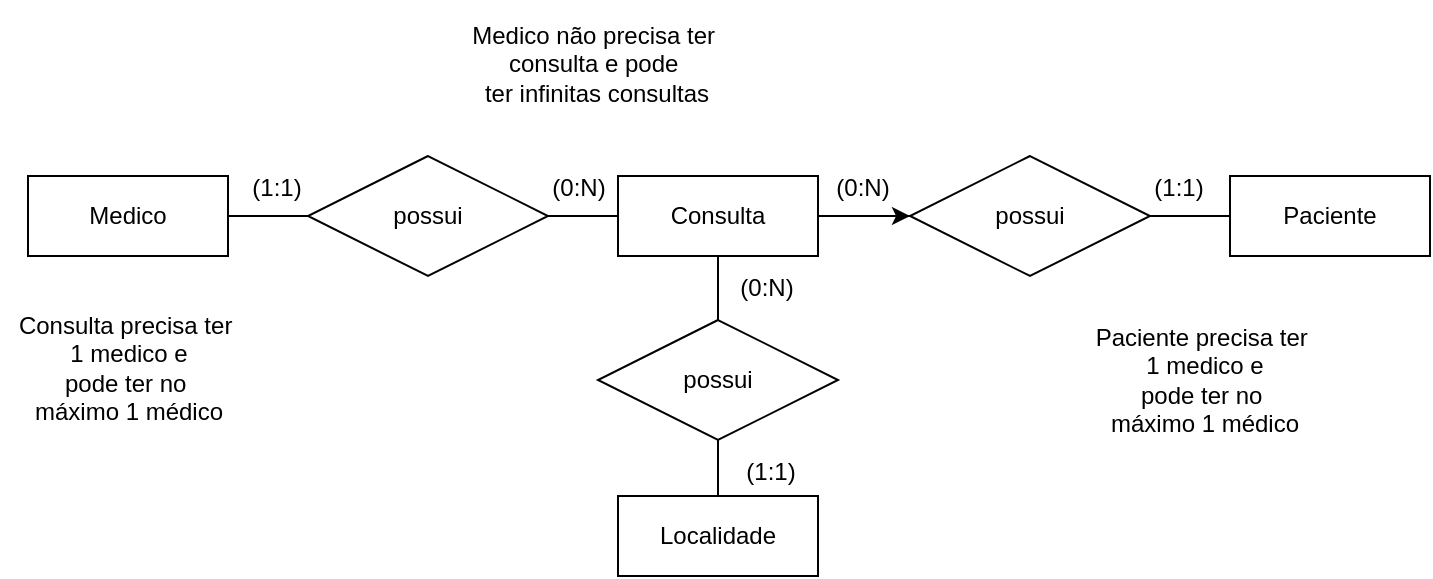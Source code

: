 <mxfile version="26.2.4" pages="3">
  <diagram name="Modelo Conceitual" id="dno8IKw_7OWP5Aaa4nih">
    <mxGraphModel dx="1044" dy="562" grid="1" gridSize="8" guides="1" tooltips="1" connect="1" arrows="1" fold="1" page="1" pageScale="1" pageWidth="827" pageHeight="1169" background="none" math="0" shadow="0">
      <root>
        <mxCell id="0" />
        <mxCell id="1" parent="0" />
        <mxCell id="rZbsSwuXMM9Pe_eUIxAz-1" value="Medico" style="whiteSpace=wrap;html=1;align=center;flipV=0;flipH=1;" parent="1" vertex="1">
          <mxGeometry x="36" y="96" width="100" height="40" as="geometry" />
        </mxCell>
        <mxCell id="rZbsSwuXMM9Pe_eUIxAz-2" value="Paciente" style="whiteSpace=wrap;html=1;align=center;flipV=0;flipH=1;" parent="1" vertex="1">
          <mxGeometry x="637" y="96" width="100" height="40" as="geometry" />
        </mxCell>
        <mxCell id="rZbsSwuXMM9Pe_eUIxAz-19" value="" style="edgeStyle=orthogonalEdgeStyle;rounded=0;orthogonalLoop=1;jettySize=auto;html=1;endArrow=none;startFill=0;" parent="1" source="rZbsSwuXMM9Pe_eUIxAz-3" target="rZbsSwuXMM9Pe_eUIxAz-17" edge="1">
          <mxGeometry relative="1" as="geometry" />
        </mxCell>
        <mxCell id="rZbsSwuXMM9Pe_eUIxAz-3" value="Localidade" style="whiteSpace=wrap;html=1;align=center;" parent="1" vertex="1">
          <mxGeometry x="331" y="256" width="100" height="40" as="geometry" />
        </mxCell>
        <mxCell id="rZbsSwuXMM9Pe_eUIxAz-8" style="edgeStyle=orthogonalEdgeStyle;rounded=0;orthogonalLoop=1;jettySize=auto;html=1;exitX=0;exitY=0.5;exitDx=0;exitDy=0;entryX=1;entryY=0.5;entryDx=0;entryDy=0;endArrow=none;startFill=0;" parent="1" source="rZbsSwuXMM9Pe_eUIxAz-4" target="rZbsSwuXMM9Pe_eUIxAz-6" edge="1">
          <mxGeometry relative="1" as="geometry" />
        </mxCell>
        <mxCell id="rZbsSwuXMM9Pe_eUIxAz-11" value="" style="edgeStyle=orthogonalEdgeStyle;rounded=0;orthogonalLoop=1;jettySize=auto;html=1;" parent="1" source="rZbsSwuXMM9Pe_eUIxAz-4" target="rZbsSwuXMM9Pe_eUIxAz-7" edge="1">
          <mxGeometry relative="1" as="geometry" />
        </mxCell>
        <mxCell id="rZbsSwuXMM9Pe_eUIxAz-4" value="Consulta" style="whiteSpace=wrap;html=1;align=center;flipV=0;flipH=1;" parent="1" vertex="1">
          <mxGeometry x="331" y="96" width="100" height="40" as="geometry" />
        </mxCell>
        <mxCell id="rZbsSwuXMM9Pe_eUIxAz-9" style="edgeStyle=orthogonalEdgeStyle;rounded=0;orthogonalLoop=1;jettySize=auto;html=1;exitX=0;exitY=0.5;exitDx=0;exitDy=0;entryX=1;entryY=0.5;entryDx=0;entryDy=0;endArrow=none;startFill=0;" parent="1" source="rZbsSwuXMM9Pe_eUIxAz-6" target="rZbsSwuXMM9Pe_eUIxAz-1" edge="1">
          <mxGeometry relative="1" as="geometry" />
        </mxCell>
        <mxCell id="rZbsSwuXMM9Pe_eUIxAz-6" value="possui" style="shape=rhombus;perimeter=rhombusPerimeter;whiteSpace=wrap;html=1;align=center;flipV=0;flipH=1;" parent="1" vertex="1">
          <mxGeometry x="176" y="86" width="120" height="60" as="geometry" />
        </mxCell>
        <mxCell id="rZbsSwuXMM9Pe_eUIxAz-12" value="" style="edgeStyle=orthogonalEdgeStyle;rounded=0;orthogonalLoop=1;jettySize=auto;html=1;endArrow=none;startFill=0;" parent="1" source="rZbsSwuXMM9Pe_eUIxAz-7" target="rZbsSwuXMM9Pe_eUIxAz-2" edge="1">
          <mxGeometry relative="1" as="geometry" />
        </mxCell>
        <mxCell id="rZbsSwuXMM9Pe_eUIxAz-16" value="" style="edgeStyle=orthogonalEdgeStyle;rounded=0;orthogonalLoop=1;jettySize=auto;html=1;endArrow=none;startFill=0;" parent="1" source="rZbsSwuXMM9Pe_eUIxAz-7" target="rZbsSwuXMM9Pe_eUIxAz-4" edge="1">
          <mxGeometry relative="1" as="geometry" />
        </mxCell>
        <mxCell id="rZbsSwuXMM9Pe_eUIxAz-7" value="possui" style="shape=rhombus;perimeter=rhombusPerimeter;whiteSpace=wrap;html=1;align=center;flipV=0;flipH=1;" parent="1" vertex="1">
          <mxGeometry x="477" y="86" width="120" height="60" as="geometry" />
        </mxCell>
        <mxCell id="rZbsSwuXMM9Pe_eUIxAz-18" value="" style="edgeStyle=orthogonalEdgeStyle;rounded=0;orthogonalLoop=1;jettySize=auto;html=1;endArrow=none;startFill=0;" parent="1" source="rZbsSwuXMM9Pe_eUIxAz-17" target="rZbsSwuXMM9Pe_eUIxAz-4" edge="1">
          <mxGeometry relative="1" as="geometry" />
        </mxCell>
        <mxCell id="rZbsSwuXMM9Pe_eUIxAz-17" value="possui" style="shape=rhombus;perimeter=rhombusPerimeter;whiteSpace=wrap;html=1;align=center;flipV=0;flipH=1;" parent="1" vertex="1">
          <mxGeometry x="321" y="168" width="120" height="60" as="geometry" />
        </mxCell>
        <mxCell id="rZbsSwuXMM9Pe_eUIxAz-20" value="(1:1)" style="text;html=1;align=center;verticalAlign=middle;resizable=0;points=[];autosize=1;strokeColor=none;fillColor=none;" parent="1" vertex="1">
          <mxGeometry x="136" y="86" width="48" height="32" as="geometry" />
        </mxCell>
        <mxCell id="rZbsSwuXMM9Pe_eUIxAz-21" value="(0:N)" style="text;html=1;align=center;verticalAlign=middle;resizable=0;points=[];autosize=1;strokeColor=none;fillColor=none;" parent="1" vertex="1">
          <mxGeometry x="287" y="86" width="48" height="32" as="geometry" />
        </mxCell>
        <mxCell id="rZbsSwuXMM9Pe_eUIxAz-22" value="(1:1)" style="text;html=1;align=center;verticalAlign=middle;resizable=0;points=[];autosize=1;strokeColor=none;fillColor=none;" parent="1" vertex="1">
          <mxGeometry x="587" y="86" width="48" height="32" as="geometry" />
        </mxCell>
        <mxCell id="rZbsSwuXMM9Pe_eUIxAz-23" value="(0:N)" style="text;html=1;align=center;verticalAlign=middle;resizable=0;points=[];autosize=1;strokeColor=none;fillColor=none;" parent="1" vertex="1">
          <mxGeometry x="429" y="86" width="48" height="32" as="geometry" />
        </mxCell>
        <mxCell id="rZbsSwuXMM9Pe_eUIxAz-24" value="Consulta precisa ter&amp;nbsp;&lt;div&gt;1 medico e&lt;div&gt;pode ter no&amp;nbsp;&lt;/div&gt;&lt;div&gt;máximo 1 médico&lt;/div&gt;&lt;/div&gt;" style="text;html=1;align=center;verticalAlign=middle;resizable=0;points=[];autosize=1;strokeColor=none;fillColor=none;" parent="1" vertex="1">
          <mxGeometry x="22" y="152" width="128" height="80" as="geometry" />
        </mxCell>
        <mxCell id="rZbsSwuXMM9Pe_eUIxAz-26" value="Medico não precisa ter&amp;nbsp;&lt;div&gt;consulta e pode&amp;nbsp;&lt;/div&gt;&lt;div&gt;ter infinitas consultas&lt;/div&gt;" style="text;html=1;align=center;verticalAlign=middle;resizable=0;points=[];autosize=1;strokeColor=none;fillColor=none;" parent="1" vertex="1">
          <mxGeometry x="248" y="8" width="144" height="64" as="geometry" />
        </mxCell>
        <mxCell id="rZbsSwuXMM9Pe_eUIxAz-27" value="Paciente precisa ter&amp;nbsp;&lt;div&gt;1 medico e&lt;div&gt;pode ter no&amp;nbsp;&lt;/div&gt;&lt;div&gt;máximo 1 médico&lt;/div&gt;&lt;/div&gt;" style="text;html=1;align=center;verticalAlign=middle;resizable=0;points=[];autosize=1;strokeColor=none;fillColor=none;" parent="1" vertex="1">
          <mxGeometry x="560" y="158" width="128" height="80" as="geometry" />
        </mxCell>
        <mxCell id="rZbsSwuXMM9Pe_eUIxAz-28" value="(0:N)" style="text;html=1;align=center;verticalAlign=middle;resizable=0;points=[];autosize=1;strokeColor=none;fillColor=none;" parent="1" vertex="1">
          <mxGeometry x="381" y="136" width="48" height="32" as="geometry" />
        </mxCell>
        <mxCell id="rZbsSwuXMM9Pe_eUIxAz-29" value="(1:1)" style="text;html=1;align=center;verticalAlign=middle;resizable=0;points=[];autosize=1;strokeColor=none;fillColor=none;" parent="1" vertex="1">
          <mxGeometry x="383" y="228" width="48" height="32" as="geometry" />
        </mxCell>
      </root>
    </mxGraphModel>
  </diagram>
  <diagram id="_huZORcpDx7SbmaHB3m-" name="Modelo Logico">
    <mxGraphModel dx="870" dy="468" grid="1" gridSize="10" guides="1" tooltips="1" connect="1" arrows="1" fold="1" page="1" pageScale="1" pageWidth="827" pageHeight="1169" math="0" shadow="0">
      <root>
        <mxCell id="0" />
        <mxCell id="1" parent="0" />
        <mxCell id="T2keO4_A411UzJLeQ9r4-1" value="Medico" style="shape=table;startSize=30;container=1;collapsible=1;childLayout=tableLayout;fixedRows=1;rowLines=0;fontStyle=1;align=center;resizeLast=1;html=1;" vertex="1" parent="1">
          <mxGeometry x="22" y="119" width="180" height="180" as="geometry" />
        </mxCell>
        <mxCell id="T2keO4_A411UzJLeQ9r4-2" value="" style="shape=tableRow;horizontal=0;startSize=0;swimlaneHead=0;swimlaneBody=0;fillColor=none;collapsible=0;dropTarget=0;points=[[0,0.5],[1,0.5]];portConstraint=eastwest;top=0;left=0;right=0;bottom=1;" vertex="1" parent="T2keO4_A411UzJLeQ9r4-1">
          <mxGeometry y="30" width="180" height="30" as="geometry" />
        </mxCell>
        <mxCell id="T2keO4_A411UzJLeQ9r4-3" value="PK" style="shape=partialRectangle;connectable=0;fillColor=none;top=0;left=0;bottom=0;right=0;fontStyle=1;overflow=hidden;whiteSpace=wrap;html=1;" vertex="1" parent="T2keO4_A411UzJLeQ9r4-2">
          <mxGeometry width="30" height="30" as="geometry">
            <mxRectangle width="30" height="30" as="alternateBounds" />
          </mxGeometry>
        </mxCell>
        <mxCell id="T2keO4_A411UzJLeQ9r4-4" value="IdMedico" style="shape=partialRectangle;connectable=0;fillColor=none;top=0;left=0;bottom=0;right=0;align=left;spacingLeft=6;fontStyle=5;overflow=hidden;whiteSpace=wrap;html=1;" vertex="1" parent="T2keO4_A411UzJLeQ9r4-2">
          <mxGeometry x="30" width="150" height="30" as="geometry">
            <mxRectangle width="150" height="30" as="alternateBounds" />
          </mxGeometry>
        </mxCell>
        <mxCell id="T2keO4_A411UzJLeQ9r4-5" value="" style="shape=tableRow;horizontal=0;startSize=0;swimlaneHead=0;swimlaneBody=0;fillColor=none;collapsible=0;dropTarget=0;points=[[0,0.5],[1,0.5]];portConstraint=eastwest;top=0;left=0;right=0;bottom=0;" vertex="1" parent="T2keO4_A411UzJLeQ9r4-1">
          <mxGeometry y="60" width="180" height="30" as="geometry" />
        </mxCell>
        <mxCell id="T2keO4_A411UzJLeQ9r4-6" value="" style="shape=partialRectangle;connectable=0;fillColor=none;top=0;left=0;bottom=0;right=0;editable=1;overflow=hidden;whiteSpace=wrap;html=1;" vertex="1" parent="T2keO4_A411UzJLeQ9r4-5">
          <mxGeometry width="30" height="30" as="geometry">
            <mxRectangle width="30" height="30" as="alternateBounds" />
          </mxGeometry>
        </mxCell>
        <mxCell id="T2keO4_A411UzJLeQ9r4-7" value="Nome" style="shape=partialRectangle;connectable=0;fillColor=none;top=0;left=0;bottom=0;right=0;align=left;spacingLeft=6;overflow=hidden;whiteSpace=wrap;html=1;" vertex="1" parent="T2keO4_A411UzJLeQ9r4-5">
          <mxGeometry x="30" width="150" height="30" as="geometry">
            <mxRectangle width="150" height="30" as="alternateBounds" />
          </mxGeometry>
        </mxCell>
        <mxCell id="T2keO4_A411UzJLeQ9r4-8" value="" style="shape=tableRow;horizontal=0;startSize=0;swimlaneHead=0;swimlaneBody=0;fillColor=none;collapsible=0;dropTarget=0;points=[[0,0.5],[1,0.5]];portConstraint=eastwest;top=0;left=0;right=0;bottom=0;" vertex="1" parent="T2keO4_A411UzJLeQ9r4-1">
          <mxGeometry y="90" width="180" height="30" as="geometry" />
        </mxCell>
        <mxCell id="T2keO4_A411UzJLeQ9r4-9" value="" style="shape=partialRectangle;connectable=0;fillColor=none;top=0;left=0;bottom=0;right=0;editable=1;overflow=hidden;whiteSpace=wrap;html=1;" vertex="1" parent="T2keO4_A411UzJLeQ9r4-8">
          <mxGeometry width="30" height="30" as="geometry">
            <mxRectangle width="30" height="30" as="alternateBounds" />
          </mxGeometry>
        </mxCell>
        <mxCell id="T2keO4_A411UzJLeQ9r4-10" value="Especialidade" style="shape=partialRectangle;connectable=0;fillColor=none;top=0;left=0;bottom=0;right=0;align=left;spacingLeft=6;overflow=hidden;whiteSpace=wrap;html=1;" vertex="1" parent="T2keO4_A411UzJLeQ9r4-8">
          <mxGeometry x="30" width="150" height="30" as="geometry">
            <mxRectangle width="150" height="30" as="alternateBounds" />
          </mxGeometry>
        </mxCell>
        <mxCell id="T2keO4_A411UzJLeQ9r4-11" value="" style="shape=tableRow;horizontal=0;startSize=0;swimlaneHead=0;swimlaneBody=0;fillColor=none;collapsible=0;dropTarget=0;points=[[0,0.5],[1,0.5]];portConstraint=eastwest;top=0;left=0;right=0;bottom=0;" vertex="1" parent="T2keO4_A411UzJLeQ9r4-1">
          <mxGeometry y="120" width="180" height="30" as="geometry" />
        </mxCell>
        <mxCell id="T2keO4_A411UzJLeQ9r4-12" value="" style="shape=partialRectangle;connectable=0;fillColor=none;top=0;left=0;bottom=0;right=0;editable=1;overflow=hidden;whiteSpace=wrap;html=1;" vertex="1" parent="T2keO4_A411UzJLeQ9r4-11">
          <mxGeometry width="30" height="30" as="geometry">
            <mxRectangle width="30" height="30" as="alternateBounds" />
          </mxGeometry>
        </mxCell>
        <mxCell id="T2keO4_A411UzJLeQ9r4-13" value="CRM" style="shape=partialRectangle;connectable=0;fillColor=none;top=0;left=0;bottom=0;right=0;align=left;spacingLeft=6;overflow=hidden;whiteSpace=wrap;html=1;" vertex="1" parent="T2keO4_A411UzJLeQ9r4-11">
          <mxGeometry x="30" width="150" height="30" as="geometry">
            <mxRectangle width="150" height="30" as="alternateBounds" />
          </mxGeometry>
        </mxCell>
        <mxCell id="T2keO4_A411UzJLeQ9r4-27" value="" style="shape=tableRow;horizontal=0;startSize=0;swimlaneHead=0;swimlaneBody=0;fillColor=none;collapsible=0;dropTarget=0;points=[[0,0.5],[1,0.5]];portConstraint=eastwest;top=0;left=0;right=0;bottom=0;" vertex="1" parent="T2keO4_A411UzJLeQ9r4-1">
          <mxGeometry y="150" width="180" height="30" as="geometry" />
        </mxCell>
        <mxCell id="T2keO4_A411UzJLeQ9r4-28" value="" style="shape=partialRectangle;connectable=0;fillColor=none;top=0;left=0;bottom=0;right=0;editable=1;overflow=hidden;whiteSpace=wrap;html=1;" vertex="1" parent="T2keO4_A411UzJLeQ9r4-27">
          <mxGeometry width="30" height="30" as="geometry">
            <mxRectangle width="30" height="30" as="alternateBounds" />
          </mxGeometry>
        </mxCell>
        <mxCell id="T2keO4_A411UzJLeQ9r4-29" value="HorarioTrabalho" style="shape=partialRectangle;connectable=0;fillColor=none;top=0;left=0;bottom=0;right=0;align=left;spacingLeft=6;overflow=hidden;whiteSpace=wrap;html=1;" vertex="1" parent="T2keO4_A411UzJLeQ9r4-27">
          <mxGeometry x="30" width="150" height="30" as="geometry">
            <mxRectangle width="150" height="30" as="alternateBounds" />
          </mxGeometry>
        </mxCell>
        <mxCell id="T2keO4_A411UzJLeQ9r4-30" value="Paciente" style="shape=table;startSize=30;container=1;collapsible=1;childLayout=tableLayout;fixedRows=1;rowLines=0;fontStyle=1;align=center;resizeLast=1;html=1;" vertex="1" parent="1">
          <mxGeometry x="620" y="120" width="180" height="240" as="geometry" />
        </mxCell>
        <mxCell id="T2keO4_A411UzJLeQ9r4-31" value="" style="shape=tableRow;horizontal=0;startSize=0;swimlaneHead=0;swimlaneBody=0;fillColor=none;collapsible=0;dropTarget=0;points=[[0,0.5],[1,0.5]];portConstraint=eastwest;top=0;left=0;right=0;bottom=1;" vertex="1" parent="T2keO4_A411UzJLeQ9r4-30">
          <mxGeometry y="30" width="180" height="30" as="geometry" />
        </mxCell>
        <mxCell id="T2keO4_A411UzJLeQ9r4-32" value="PK" style="shape=partialRectangle;connectable=0;fillColor=none;top=0;left=0;bottom=0;right=0;fontStyle=1;overflow=hidden;whiteSpace=wrap;html=1;" vertex="1" parent="T2keO4_A411UzJLeQ9r4-31">
          <mxGeometry width="30" height="30" as="geometry">
            <mxRectangle width="30" height="30" as="alternateBounds" />
          </mxGeometry>
        </mxCell>
        <mxCell id="T2keO4_A411UzJLeQ9r4-33" value="IdPaciente" style="shape=partialRectangle;connectable=0;fillColor=none;top=0;left=0;bottom=0;right=0;align=left;spacingLeft=6;fontStyle=5;overflow=hidden;whiteSpace=wrap;html=1;" vertex="1" parent="T2keO4_A411UzJLeQ9r4-31">
          <mxGeometry x="30" width="150" height="30" as="geometry">
            <mxRectangle width="150" height="30" as="alternateBounds" />
          </mxGeometry>
        </mxCell>
        <mxCell id="T2keO4_A411UzJLeQ9r4-34" value="" style="shape=tableRow;horizontal=0;startSize=0;swimlaneHead=0;swimlaneBody=0;fillColor=none;collapsible=0;dropTarget=0;points=[[0,0.5],[1,0.5]];portConstraint=eastwest;top=0;left=0;right=0;bottom=0;" vertex="1" parent="T2keO4_A411UzJLeQ9r4-30">
          <mxGeometry y="60" width="180" height="30" as="geometry" />
        </mxCell>
        <mxCell id="T2keO4_A411UzJLeQ9r4-35" value="" style="shape=partialRectangle;connectable=0;fillColor=none;top=0;left=0;bottom=0;right=0;editable=1;overflow=hidden;whiteSpace=wrap;html=1;" vertex="1" parent="T2keO4_A411UzJLeQ9r4-34">
          <mxGeometry width="30" height="30" as="geometry">
            <mxRectangle width="30" height="30" as="alternateBounds" />
          </mxGeometry>
        </mxCell>
        <mxCell id="T2keO4_A411UzJLeQ9r4-36" value="Nome" style="shape=partialRectangle;connectable=0;fillColor=none;top=0;left=0;bottom=0;right=0;align=left;spacingLeft=6;overflow=hidden;whiteSpace=wrap;html=1;" vertex="1" parent="T2keO4_A411UzJLeQ9r4-34">
          <mxGeometry x="30" width="150" height="30" as="geometry">
            <mxRectangle width="150" height="30" as="alternateBounds" />
          </mxGeometry>
        </mxCell>
        <mxCell id="T2keO4_A411UzJLeQ9r4-37" value="" style="shape=tableRow;horizontal=0;startSize=0;swimlaneHead=0;swimlaneBody=0;fillColor=none;collapsible=0;dropTarget=0;points=[[0,0.5],[1,0.5]];portConstraint=eastwest;top=0;left=0;right=0;bottom=0;" vertex="1" parent="T2keO4_A411UzJLeQ9r4-30">
          <mxGeometry y="90" width="180" height="30" as="geometry" />
        </mxCell>
        <mxCell id="T2keO4_A411UzJLeQ9r4-38" value="" style="shape=partialRectangle;connectable=0;fillColor=none;top=0;left=0;bottom=0;right=0;editable=1;overflow=hidden;whiteSpace=wrap;html=1;" vertex="1" parent="T2keO4_A411UzJLeQ9r4-37">
          <mxGeometry width="30" height="30" as="geometry">
            <mxRectangle width="30" height="30" as="alternateBounds" />
          </mxGeometry>
        </mxCell>
        <mxCell id="T2keO4_A411UzJLeQ9r4-39" value="CPF" style="shape=partialRectangle;connectable=0;fillColor=none;top=0;left=0;bottom=0;right=0;align=left;spacingLeft=6;overflow=hidden;whiteSpace=wrap;html=1;" vertex="1" parent="T2keO4_A411UzJLeQ9r4-37">
          <mxGeometry x="30" width="150" height="30" as="geometry">
            <mxRectangle width="150" height="30" as="alternateBounds" />
          </mxGeometry>
        </mxCell>
        <mxCell id="T2keO4_A411UzJLeQ9r4-40" value="" style="shape=tableRow;horizontal=0;startSize=0;swimlaneHead=0;swimlaneBody=0;fillColor=none;collapsible=0;dropTarget=0;points=[[0,0.5],[1,0.5]];portConstraint=eastwest;top=0;left=0;right=0;bottom=0;" vertex="1" parent="T2keO4_A411UzJLeQ9r4-30">
          <mxGeometry y="120" width="180" height="30" as="geometry" />
        </mxCell>
        <mxCell id="T2keO4_A411UzJLeQ9r4-41" value="" style="shape=partialRectangle;connectable=0;fillColor=none;top=0;left=0;bottom=0;right=0;editable=1;overflow=hidden;whiteSpace=wrap;html=1;" vertex="1" parent="T2keO4_A411UzJLeQ9r4-40">
          <mxGeometry width="30" height="30" as="geometry">
            <mxRectangle width="30" height="30" as="alternateBounds" />
          </mxGeometry>
        </mxCell>
        <mxCell id="T2keO4_A411UzJLeQ9r4-42" value="Convenio" style="shape=partialRectangle;connectable=0;fillColor=none;top=0;left=0;bottom=0;right=0;align=left;spacingLeft=6;overflow=hidden;whiteSpace=wrap;html=1;" vertex="1" parent="T2keO4_A411UzJLeQ9r4-40">
          <mxGeometry x="30" width="150" height="30" as="geometry">
            <mxRectangle width="150" height="30" as="alternateBounds" />
          </mxGeometry>
        </mxCell>
        <mxCell id="T2keO4_A411UzJLeQ9r4-43" value="" style="shape=tableRow;horizontal=0;startSize=0;swimlaneHead=0;swimlaneBody=0;fillColor=none;collapsible=0;dropTarget=0;points=[[0,0.5],[1,0.5]];portConstraint=eastwest;top=0;left=0;right=0;bottom=0;" vertex="1" parent="T2keO4_A411UzJLeQ9r4-30">
          <mxGeometry y="150" width="180" height="30" as="geometry" />
        </mxCell>
        <mxCell id="T2keO4_A411UzJLeQ9r4-44" value="" style="shape=partialRectangle;connectable=0;fillColor=none;top=0;left=0;bottom=0;right=0;editable=1;overflow=hidden;whiteSpace=wrap;html=1;" vertex="1" parent="T2keO4_A411UzJLeQ9r4-43">
          <mxGeometry width="30" height="30" as="geometry">
            <mxRectangle width="30" height="30" as="alternateBounds" />
          </mxGeometry>
        </mxCell>
        <mxCell id="T2keO4_A411UzJLeQ9r4-45" value="Endereco" style="shape=partialRectangle;connectable=0;fillColor=none;top=0;left=0;bottom=0;right=0;align=left;spacingLeft=6;overflow=hidden;whiteSpace=wrap;html=1;" vertex="1" parent="T2keO4_A411UzJLeQ9r4-43">
          <mxGeometry x="30" width="150" height="30" as="geometry">
            <mxRectangle width="150" height="30" as="alternateBounds" />
          </mxGeometry>
        </mxCell>
        <mxCell id="T2keO4_A411UzJLeQ9r4-46" value="" style="shape=tableRow;horizontal=0;startSize=0;swimlaneHead=0;swimlaneBody=0;fillColor=none;collapsible=0;dropTarget=0;points=[[0,0.5],[1,0.5]];portConstraint=eastwest;top=0;left=0;right=0;bottom=0;" vertex="1" parent="T2keO4_A411UzJLeQ9r4-30">
          <mxGeometry y="180" width="180" height="30" as="geometry" />
        </mxCell>
        <mxCell id="T2keO4_A411UzJLeQ9r4-47" value="" style="shape=partialRectangle;connectable=0;fillColor=none;top=0;left=0;bottom=0;right=0;editable=1;overflow=hidden;whiteSpace=wrap;html=1;" vertex="1" parent="T2keO4_A411UzJLeQ9r4-46">
          <mxGeometry width="30" height="30" as="geometry">
            <mxRectangle width="30" height="30" as="alternateBounds" />
          </mxGeometry>
        </mxCell>
        <mxCell id="T2keO4_A411UzJLeQ9r4-48" value="DataNasc" style="shape=partialRectangle;connectable=0;fillColor=none;top=0;left=0;bottom=0;right=0;align=left;spacingLeft=6;overflow=hidden;whiteSpace=wrap;html=1;" vertex="1" parent="T2keO4_A411UzJLeQ9r4-46">
          <mxGeometry x="30" width="150" height="30" as="geometry">
            <mxRectangle width="150" height="30" as="alternateBounds" />
          </mxGeometry>
        </mxCell>
        <mxCell id="T2keO4_A411UzJLeQ9r4-49" value="" style="shape=tableRow;horizontal=0;startSize=0;swimlaneHead=0;swimlaneBody=0;fillColor=none;collapsible=0;dropTarget=0;points=[[0,0.5],[1,0.5]];portConstraint=eastwest;top=0;left=0;right=0;bottom=0;" vertex="1" parent="T2keO4_A411UzJLeQ9r4-30">
          <mxGeometry y="210" width="180" height="30" as="geometry" />
        </mxCell>
        <mxCell id="T2keO4_A411UzJLeQ9r4-50" value="" style="shape=partialRectangle;connectable=0;fillColor=none;top=0;left=0;bottom=0;right=0;editable=1;overflow=hidden;whiteSpace=wrap;html=1;" vertex="1" parent="T2keO4_A411UzJLeQ9r4-49">
          <mxGeometry width="30" height="30" as="geometry">
            <mxRectangle width="30" height="30" as="alternateBounds" />
          </mxGeometry>
        </mxCell>
        <mxCell id="T2keO4_A411UzJLeQ9r4-51" value="Sexo" style="shape=partialRectangle;connectable=0;fillColor=none;top=0;left=0;bottom=0;right=0;align=left;spacingLeft=6;overflow=hidden;whiteSpace=wrap;html=1;" vertex="1" parent="T2keO4_A411UzJLeQ9r4-49">
          <mxGeometry x="30" width="150" height="30" as="geometry">
            <mxRectangle width="150" height="30" as="alternateBounds" />
          </mxGeometry>
        </mxCell>
        <mxCell id="T2keO4_A411UzJLeQ9r4-52" value="Consulta" style="shape=table;startSize=30;container=1;collapsible=1;childLayout=tableLayout;fixedRows=1;rowLines=0;fontStyle=1;align=center;resizeLast=1;html=1;" vertex="1" parent="1">
          <mxGeometry x="300" y="120" width="180" height="210" as="geometry" />
        </mxCell>
        <mxCell id="T2keO4_A411UzJLeQ9r4-53" value="" style="shape=tableRow;horizontal=0;startSize=0;swimlaneHead=0;swimlaneBody=0;fillColor=none;collapsible=0;dropTarget=0;points=[[0,0.5],[1,0.5]];portConstraint=eastwest;top=0;left=0;right=0;bottom=1;" vertex="1" parent="T2keO4_A411UzJLeQ9r4-52">
          <mxGeometry y="30" width="180" height="30" as="geometry" />
        </mxCell>
        <mxCell id="T2keO4_A411UzJLeQ9r4-54" value="PK" style="shape=partialRectangle;connectable=0;fillColor=none;top=0;left=0;bottom=0;right=0;fontStyle=1;overflow=hidden;whiteSpace=wrap;html=1;" vertex="1" parent="T2keO4_A411UzJLeQ9r4-53">
          <mxGeometry width="30" height="30" as="geometry">
            <mxRectangle width="30" height="30" as="alternateBounds" />
          </mxGeometry>
        </mxCell>
        <mxCell id="T2keO4_A411UzJLeQ9r4-55" value="IdConsulta" style="shape=partialRectangle;connectable=0;fillColor=none;top=0;left=0;bottom=0;right=0;align=left;spacingLeft=6;fontStyle=5;overflow=hidden;whiteSpace=wrap;html=1;" vertex="1" parent="T2keO4_A411UzJLeQ9r4-53">
          <mxGeometry x="30" width="150" height="30" as="geometry">
            <mxRectangle width="150" height="30" as="alternateBounds" />
          </mxGeometry>
        </mxCell>
        <mxCell id="T2keO4_A411UzJLeQ9r4-56" value="" style="shape=tableRow;horizontal=0;startSize=0;swimlaneHead=0;swimlaneBody=0;fillColor=none;collapsible=0;dropTarget=0;points=[[0,0.5],[1,0.5]];portConstraint=eastwest;top=0;left=0;right=0;bottom=0;" vertex="1" parent="T2keO4_A411UzJLeQ9r4-52">
          <mxGeometry y="60" width="180" height="30" as="geometry" />
        </mxCell>
        <mxCell id="T2keO4_A411UzJLeQ9r4-57" value="" style="shape=partialRectangle;connectable=0;fillColor=none;top=0;left=0;bottom=0;right=0;editable=1;overflow=hidden;whiteSpace=wrap;html=1;" vertex="1" parent="T2keO4_A411UzJLeQ9r4-56">
          <mxGeometry width="30" height="30" as="geometry">
            <mxRectangle width="30" height="30" as="alternateBounds" />
          </mxGeometry>
        </mxCell>
        <mxCell id="T2keO4_A411UzJLeQ9r4-58" value="Horario" style="shape=partialRectangle;connectable=0;fillColor=none;top=0;left=0;bottom=0;right=0;align=left;spacingLeft=6;overflow=hidden;whiteSpace=wrap;html=1;" vertex="1" parent="T2keO4_A411UzJLeQ9r4-56">
          <mxGeometry x="30" width="150" height="30" as="geometry">
            <mxRectangle width="150" height="30" as="alternateBounds" />
          </mxGeometry>
        </mxCell>
        <mxCell id="T2keO4_A411UzJLeQ9r4-59" value="" style="shape=tableRow;horizontal=0;startSize=0;swimlaneHead=0;swimlaneBody=0;fillColor=none;collapsible=0;dropTarget=0;points=[[0,0.5],[1,0.5]];portConstraint=eastwest;top=0;left=0;right=0;bottom=0;" vertex="1" parent="T2keO4_A411UzJLeQ9r4-52">
          <mxGeometry y="90" width="180" height="30" as="geometry" />
        </mxCell>
        <mxCell id="T2keO4_A411UzJLeQ9r4-60" value="" style="shape=partialRectangle;connectable=0;fillColor=none;top=0;left=0;bottom=0;right=0;editable=1;overflow=hidden;whiteSpace=wrap;html=1;" vertex="1" parent="T2keO4_A411UzJLeQ9r4-59">
          <mxGeometry width="30" height="30" as="geometry">
            <mxRectangle width="30" height="30" as="alternateBounds" />
          </mxGeometry>
        </mxCell>
        <mxCell id="T2keO4_A411UzJLeQ9r4-61" value="Data" style="shape=partialRectangle;connectable=0;fillColor=none;top=0;left=0;bottom=0;right=0;align=left;spacingLeft=6;overflow=hidden;whiteSpace=wrap;html=1;" vertex="1" parent="T2keO4_A411UzJLeQ9r4-59">
          <mxGeometry x="30" width="150" height="30" as="geometry">
            <mxRectangle width="150" height="30" as="alternateBounds" />
          </mxGeometry>
        </mxCell>
        <mxCell id="T2keO4_A411UzJLeQ9r4-90" value="" style="shape=tableRow;horizontal=0;startSize=0;swimlaneHead=0;swimlaneBody=0;fillColor=none;collapsible=0;dropTarget=0;points=[[0,0.5],[1,0.5]];portConstraint=eastwest;top=0;left=0;right=0;bottom=1;" vertex="1" parent="T2keO4_A411UzJLeQ9r4-52">
          <mxGeometry y="120" width="180" height="30" as="geometry" />
        </mxCell>
        <mxCell id="T2keO4_A411UzJLeQ9r4-91" value="FK" style="shape=partialRectangle;connectable=0;fillColor=none;top=0;left=0;bottom=0;right=0;fontStyle=1;overflow=hidden;whiteSpace=wrap;html=1;" vertex="1" parent="T2keO4_A411UzJLeQ9r4-90">
          <mxGeometry width="30" height="30" as="geometry">
            <mxRectangle width="30" height="30" as="alternateBounds" />
          </mxGeometry>
        </mxCell>
        <mxCell id="T2keO4_A411UzJLeQ9r4-92" value="IdMedico" style="shape=partialRectangle;connectable=0;fillColor=none;top=0;left=0;bottom=0;right=0;align=left;spacingLeft=6;fontStyle=5;overflow=hidden;whiteSpace=wrap;html=1;" vertex="1" parent="T2keO4_A411UzJLeQ9r4-90">
          <mxGeometry x="30" width="150" height="30" as="geometry">
            <mxRectangle width="150" height="30" as="alternateBounds" />
          </mxGeometry>
        </mxCell>
        <mxCell id="T2keO4_A411UzJLeQ9r4-93" value="" style="shape=tableRow;horizontal=0;startSize=0;swimlaneHead=0;swimlaneBody=0;fillColor=none;collapsible=0;dropTarget=0;points=[[0,0.5],[1,0.5]];portConstraint=eastwest;top=0;left=0;right=0;bottom=1;" vertex="1" parent="T2keO4_A411UzJLeQ9r4-52">
          <mxGeometry y="150" width="180" height="30" as="geometry" />
        </mxCell>
        <mxCell id="T2keO4_A411UzJLeQ9r4-94" value="FK" style="shape=partialRectangle;connectable=0;fillColor=none;top=0;left=0;bottom=0;right=0;fontStyle=1;overflow=hidden;whiteSpace=wrap;html=1;" vertex="1" parent="T2keO4_A411UzJLeQ9r4-93">
          <mxGeometry width="30" height="30" as="geometry">
            <mxRectangle width="30" height="30" as="alternateBounds" />
          </mxGeometry>
        </mxCell>
        <mxCell id="T2keO4_A411UzJLeQ9r4-95" value="IdPaciente" style="shape=partialRectangle;connectable=0;fillColor=none;top=0;left=0;bottom=0;right=0;align=left;spacingLeft=6;fontStyle=5;overflow=hidden;whiteSpace=wrap;html=1;" vertex="1" parent="T2keO4_A411UzJLeQ9r4-93">
          <mxGeometry x="30" width="150" height="30" as="geometry">
            <mxRectangle width="150" height="30" as="alternateBounds" />
          </mxGeometry>
        </mxCell>
        <mxCell id="T2keO4_A411UzJLeQ9r4-96" value="" style="shape=tableRow;horizontal=0;startSize=0;swimlaneHead=0;swimlaneBody=0;fillColor=none;collapsible=0;dropTarget=0;points=[[0,0.5],[1,0.5]];portConstraint=eastwest;top=0;left=0;right=0;bottom=1;" vertex="1" parent="T2keO4_A411UzJLeQ9r4-52">
          <mxGeometry y="180" width="180" height="30" as="geometry" />
        </mxCell>
        <mxCell id="T2keO4_A411UzJLeQ9r4-97" value="FK" style="shape=partialRectangle;connectable=0;fillColor=none;top=0;left=0;bottom=0;right=0;fontStyle=1;overflow=hidden;whiteSpace=wrap;html=1;" vertex="1" parent="T2keO4_A411UzJLeQ9r4-96">
          <mxGeometry width="30" height="30" as="geometry">
            <mxRectangle width="30" height="30" as="alternateBounds" />
          </mxGeometry>
        </mxCell>
        <mxCell id="T2keO4_A411UzJLeQ9r4-98" value="IdLocalidade" style="shape=partialRectangle;connectable=0;fillColor=none;top=0;left=0;bottom=0;right=0;align=left;spacingLeft=6;fontStyle=5;overflow=hidden;whiteSpace=wrap;html=1;" vertex="1" parent="T2keO4_A411UzJLeQ9r4-96">
          <mxGeometry x="30" width="150" height="30" as="geometry">
            <mxRectangle width="150" height="30" as="alternateBounds" />
          </mxGeometry>
        </mxCell>
        <mxCell id="T2keO4_A411UzJLeQ9r4-68" value="Localidade" style="shape=table;startSize=30;container=1;collapsible=1;childLayout=tableLayout;fixedRows=1;rowLines=0;fontStyle=1;align=center;resizeLast=1;html=1;" vertex="1" parent="1">
          <mxGeometry x="340" y="410" width="180" height="210" as="geometry" />
        </mxCell>
        <mxCell id="T2keO4_A411UzJLeQ9r4-69" value="" style="shape=tableRow;horizontal=0;startSize=0;swimlaneHead=0;swimlaneBody=0;fillColor=none;collapsible=0;dropTarget=0;points=[[0,0.5],[1,0.5]];portConstraint=eastwest;top=0;left=0;right=0;bottom=1;" vertex="1" parent="T2keO4_A411UzJLeQ9r4-68">
          <mxGeometry y="30" width="180" height="30" as="geometry" />
        </mxCell>
        <mxCell id="T2keO4_A411UzJLeQ9r4-70" value="PK" style="shape=partialRectangle;connectable=0;fillColor=none;top=0;left=0;bottom=0;right=0;fontStyle=1;overflow=hidden;whiteSpace=wrap;html=1;" vertex="1" parent="T2keO4_A411UzJLeQ9r4-69">
          <mxGeometry width="30" height="30" as="geometry">
            <mxRectangle width="30" height="30" as="alternateBounds" />
          </mxGeometry>
        </mxCell>
        <mxCell id="T2keO4_A411UzJLeQ9r4-71" value="IdLocalidade" style="shape=partialRectangle;connectable=0;fillColor=none;top=0;left=0;bottom=0;right=0;align=left;spacingLeft=6;fontStyle=5;overflow=hidden;whiteSpace=wrap;html=1;" vertex="1" parent="T2keO4_A411UzJLeQ9r4-69">
          <mxGeometry x="30" width="150" height="30" as="geometry">
            <mxRectangle width="150" height="30" as="alternateBounds" />
          </mxGeometry>
        </mxCell>
        <mxCell id="T2keO4_A411UzJLeQ9r4-72" value="" style="shape=tableRow;horizontal=0;startSize=0;swimlaneHead=0;swimlaneBody=0;fillColor=none;collapsible=0;dropTarget=0;points=[[0,0.5],[1,0.5]];portConstraint=eastwest;top=0;left=0;right=0;bottom=0;" vertex="1" parent="T2keO4_A411UzJLeQ9r4-68">
          <mxGeometry y="60" width="180" height="30" as="geometry" />
        </mxCell>
        <mxCell id="T2keO4_A411UzJLeQ9r4-73" value="" style="shape=partialRectangle;connectable=0;fillColor=none;top=0;left=0;bottom=0;right=0;editable=1;overflow=hidden;whiteSpace=wrap;html=1;" vertex="1" parent="T2keO4_A411UzJLeQ9r4-72">
          <mxGeometry width="30" height="30" as="geometry">
            <mxRectangle width="30" height="30" as="alternateBounds" />
          </mxGeometry>
        </mxCell>
        <mxCell id="T2keO4_A411UzJLeQ9r4-74" value="Endereco" style="shape=partialRectangle;connectable=0;fillColor=none;top=0;left=0;bottom=0;right=0;align=left;spacingLeft=6;overflow=hidden;whiteSpace=wrap;html=1;" vertex="1" parent="T2keO4_A411UzJLeQ9r4-72">
          <mxGeometry x="30" width="150" height="30" as="geometry">
            <mxRectangle width="150" height="30" as="alternateBounds" />
          </mxGeometry>
        </mxCell>
        <mxCell id="T2keO4_A411UzJLeQ9r4-75" value="" style="shape=tableRow;horizontal=0;startSize=0;swimlaneHead=0;swimlaneBody=0;fillColor=none;collapsible=0;dropTarget=0;points=[[0,0.5],[1,0.5]];portConstraint=eastwest;top=0;left=0;right=0;bottom=0;" vertex="1" parent="T2keO4_A411UzJLeQ9r4-68">
          <mxGeometry y="90" width="180" height="30" as="geometry" />
        </mxCell>
        <mxCell id="T2keO4_A411UzJLeQ9r4-76" value="" style="shape=partialRectangle;connectable=0;fillColor=none;top=0;left=0;bottom=0;right=0;editable=1;overflow=hidden;whiteSpace=wrap;html=1;" vertex="1" parent="T2keO4_A411UzJLeQ9r4-75">
          <mxGeometry width="30" height="30" as="geometry">
            <mxRectangle width="30" height="30" as="alternateBounds" />
          </mxGeometry>
        </mxCell>
        <mxCell id="T2keO4_A411UzJLeQ9r4-77" value="Bairro" style="shape=partialRectangle;connectable=0;fillColor=none;top=0;left=0;bottom=0;right=0;align=left;spacingLeft=6;overflow=hidden;whiteSpace=wrap;html=1;" vertex="1" parent="T2keO4_A411UzJLeQ9r4-75">
          <mxGeometry x="30" width="150" height="30" as="geometry">
            <mxRectangle width="150" height="30" as="alternateBounds" />
          </mxGeometry>
        </mxCell>
        <mxCell id="T2keO4_A411UzJLeQ9r4-78" value="" style="shape=tableRow;horizontal=0;startSize=0;swimlaneHead=0;swimlaneBody=0;fillColor=none;collapsible=0;dropTarget=0;points=[[0,0.5],[1,0.5]];portConstraint=eastwest;top=0;left=0;right=0;bottom=0;" vertex="1" parent="T2keO4_A411UzJLeQ9r4-68">
          <mxGeometry y="120" width="180" height="30" as="geometry" />
        </mxCell>
        <mxCell id="T2keO4_A411UzJLeQ9r4-79" value="" style="shape=partialRectangle;connectable=0;fillColor=none;top=0;left=0;bottom=0;right=0;editable=1;overflow=hidden;whiteSpace=wrap;html=1;" vertex="1" parent="T2keO4_A411UzJLeQ9r4-78">
          <mxGeometry width="30" height="30" as="geometry">
            <mxRectangle width="30" height="30" as="alternateBounds" />
          </mxGeometry>
        </mxCell>
        <mxCell id="T2keO4_A411UzJLeQ9r4-80" value="Cidade" style="shape=partialRectangle;connectable=0;fillColor=none;top=0;left=0;bottom=0;right=0;align=left;spacingLeft=6;overflow=hidden;whiteSpace=wrap;html=1;" vertex="1" parent="T2keO4_A411UzJLeQ9r4-78">
          <mxGeometry x="30" width="150" height="30" as="geometry">
            <mxRectangle width="150" height="30" as="alternateBounds" />
          </mxGeometry>
        </mxCell>
        <mxCell id="T2keO4_A411UzJLeQ9r4-81" value="" style="shape=tableRow;horizontal=0;startSize=0;swimlaneHead=0;swimlaneBody=0;fillColor=none;collapsible=0;dropTarget=0;points=[[0,0.5],[1,0.5]];portConstraint=eastwest;top=0;left=0;right=0;bottom=0;" vertex="1" parent="T2keO4_A411UzJLeQ9r4-68">
          <mxGeometry y="150" width="180" height="30" as="geometry" />
        </mxCell>
        <mxCell id="T2keO4_A411UzJLeQ9r4-82" value="" style="shape=partialRectangle;connectable=0;fillColor=none;top=0;left=0;bottom=0;right=0;editable=1;overflow=hidden;whiteSpace=wrap;html=1;" vertex="1" parent="T2keO4_A411UzJLeQ9r4-81">
          <mxGeometry width="30" height="30" as="geometry">
            <mxRectangle width="30" height="30" as="alternateBounds" />
          </mxGeometry>
        </mxCell>
        <mxCell id="T2keO4_A411UzJLeQ9r4-83" value="Estado" style="shape=partialRectangle;connectable=0;fillColor=none;top=0;left=0;bottom=0;right=0;align=left;spacingLeft=6;overflow=hidden;whiteSpace=wrap;html=1;" vertex="1" parent="T2keO4_A411UzJLeQ9r4-81">
          <mxGeometry x="30" width="150" height="30" as="geometry">
            <mxRectangle width="150" height="30" as="alternateBounds" />
          </mxGeometry>
        </mxCell>
        <mxCell id="T2keO4_A411UzJLeQ9r4-84" value="" style="shape=tableRow;horizontal=0;startSize=0;swimlaneHead=0;swimlaneBody=0;fillColor=none;collapsible=0;dropTarget=0;points=[[0,0.5],[1,0.5]];portConstraint=eastwest;top=0;left=0;right=0;bottom=0;" vertex="1" parent="T2keO4_A411UzJLeQ9r4-68">
          <mxGeometry y="180" width="180" height="30" as="geometry" />
        </mxCell>
        <mxCell id="T2keO4_A411UzJLeQ9r4-85" value="" style="shape=partialRectangle;connectable=0;fillColor=none;top=0;left=0;bottom=0;right=0;editable=1;overflow=hidden;whiteSpace=wrap;html=1;" vertex="1" parent="T2keO4_A411UzJLeQ9r4-84">
          <mxGeometry width="30" height="30" as="geometry">
            <mxRectangle width="30" height="30" as="alternateBounds" />
          </mxGeometry>
        </mxCell>
        <mxCell id="T2keO4_A411UzJLeQ9r4-86" value="CEP" style="shape=partialRectangle;connectable=0;fillColor=none;top=0;left=0;bottom=0;right=0;align=left;spacingLeft=6;overflow=hidden;whiteSpace=wrap;html=1;" vertex="1" parent="T2keO4_A411UzJLeQ9r4-84">
          <mxGeometry x="30" width="150" height="30" as="geometry">
            <mxRectangle width="150" height="30" as="alternateBounds" />
          </mxGeometry>
        </mxCell>
        <mxCell id="T2keO4_A411UzJLeQ9r4-103" value="" style="edgeStyle=entityRelationEdgeStyle;fontSize=12;html=1;endArrow=ERzeroToMany;startArrow=ERmandOne;rounded=0;exitX=1;exitY=0.5;exitDx=0;exitDy=0;entryX=0;entryY=0.5;entryDx=0;entryDy=0;" edge="1" parent="1" source="T2keO4_A411UzJLeQ9r4-2" target="T2keO4_A411UzJLeQ9r4-90">
          <mxGeometry width="100" height="100" relative="1" as="geometry">
            <mxPoint x="201" y="240" as="sourcePoint" />
            <mxPoint x="301" y="140" as="targetPoint" />
            <Array as="points">
              <mxPoint x="280" y="260" />
              <mxPoint x="290" y="230" />
              <mxPoint x="290" y="200" />
            </Array>
          </mxGeometry>
        </mxCell>
        <mxCell id="T2keO4_A411UzJLeQ9r4-107" value="" style="edgeStyle=entityRelationEdgeStyle;fontSize=12;html=1;endArrow=ERzeroToMany;startArrow=ERmandOne;rounded=0;entryX=1;entryY=0.5;entryDx=0;entryDy=0;exitX=0;exitY=0.5;exitDx=0;exitDy=0;" edge="1" parent="1" source="T2keO4_A411UzJLeQ9r4-31" target="T2keO4_A411UzJLeQ9r4-93">
          <mxGeometry width="100" height="100" relative="1" as="geometry">
            <mxPoint x="540" y="290" as="sourcePoint" />
            <mxPoint x="600" y="190" as="targetPoint" />
            <Array as="points">
              <mxPoint x="490" y="180" />
            </Array>
          </mxGeometry>
        </mxCell>
        <mxCell id="T2keO4_A411UzJLeQ9r4-108" value="" style="edgeStyle=entityRelationEdgeStyle;fontSize=12;html=1;endArrow=ERzeroToMany;startArrow=ERmandOne;rounded=0;" edge="1" parent="1" target="T2keO4_A411UzJLeQ9r4-96">
          <mxGeometry width="100" height="100" relative="1" as="geometry">
            <mxPoint x="520" y="455" as="sourcePoint" />
            <mxPoint x="650" y="465" as="targetPoint" />
            <Array as="points">
              <mxPoint x="830" y="465" />
              <mxPoint x="510" y="210" />
            </Array>
          </mxGeometry>
        </mxCell>
      </root>
    </mxGraphModel>
  </diagram>
  <diagram name="Modelo Fisico" id="VBAm1X-IjO-pexM80Gt0">
    <mxGraphModel dx="1044" dy="562" grid="1" gridSize="10" guides="1" tooltips="1" connect="1" arrows="1" fold="1" page="1" pageScale="1" pageWidth="827" pageHeight="1169" math="0" shadow="0">
      <root>
        <mxCell id="mSP0SGKRRh81E-8Ll3fi-0" />
        <mxCell id="mSP0SGKRRh81E-8Ll3fi-1" parent="mSP0SGKRRh81E-8Ll3fi-0" />
        <mxCell id="mSP0SGKRRh81E-8Ll3fi-2" value="Medico" style="shape=table;startSize=30;container=1;collapsible=1;childLayout=tableLayout;fixedRows=1;rowLines=0;fontStyle=1;align=center;resizeLast=1;html=1;" vertex="1" parent="mSP0SGKRRh81E-8Ll3fi-1">
          <mxGeometry x="22" y="119" width="180" height="210" as="geometry" />
        </mxCell>
        <mxCell id="mSP0SGKRRh81E-8Ll3fi-3" value="" style="shape=tableRow;horizontal=0;startSize=0;swimlaneHead=0;swimlaneBody=0;fillColor=none;collapsible=0;dropTarget=0;points=[[0,0.5],[1,0.5]];portConstraint=eastwest;top=0;left=0;right=0;bottom=1;" vertex="1" parent="mSP0SGKRRh81E-8Ll3fi-2">
          <mxGeometry y="30" width="180" height="30" as="geometry" />
        </mxCell>
        <mxCell id="mSP0SGKRRh81E-8Ll3fi-4" value="PK" style="shape=partialRectangle;connectable=0;fillColor=none;top=0;left=0;bottom=0;right=0;fontStyle=1;overflow=hidden;whiteSpace=wrap;html=1;" vertex="1" parent="mSP0SGKRRh81E-8Ll3fi-3">
          <mxGeometry width="30" height="30" as="geometry">
            <mxRectangle width="30" height="30" as="alternateBounds" />
          </mxGeometry>
        </mxCell>
        <mxCell id="mSP0SGKRRh81E-8Ll3fi-5" value="IdMedico INT" style="shape=partialRectangle;connectable=0;fillColor=none;top=0;left=0;bottom=0;right=0;align=left;spacingLeft=6;fontStyle=5;overflow=hidden;whiteSpace=wrap;html=1;" vertex="1" parent="mSP0SGKRRh81E-8Ll3fi-3">
          <mxGeometry x="30" width="150" height="30" as="geometry">
            <mxRectangle width="150" height="30" as="alternateBounds" />
          </mxGeometry>
        </mxCell>
        <mxCell id="mSP0SGKRRh81E-8Ll3fi-6" value="" style="shape=tableRow;horizontal=0;startSize=0;swimlaneHead=0;swimlaneBody=0;fillColor=none;collapsible=0;dropTarget=0;points=[[0,0.5],[1,0.5]];portConstraint=eastwest;top=0;left=0;right=0;bottom=0;" vertex="1" parent="mSP0SGKRRh81E-8Ll3fi-2">
          <mxGeometry y="60" width="180" height="30" as="geometry" />
        </mxCell>
        <mxCell id="mSP0SGKRRh81E-8Ll3fi-7" value="" style="shape=partialRectangle;connectable=0;fillColor=none;top=0;left=0;bottom=0;right=0;editable=1;overflow=hidden;whiteSpace=wrap;html=1;" vertex="1" parent="mSP0SGKRRh81E-8Ll3fi-6">
          <mxGeometry width="30" height="30" as="geometry">
            <mxRectangle width="30" height="30" as="alternateBounds" />
          </mxGeometry>
        </mxCell>
        <mxCell id="mSP0SGKRRh81E-8Ll3fi-8" value="Nome VARCHAR(100)" style="shape=partialRectangle;connectable=0;fillColor=none;top=0;left=0;bottom=0;right=0;align=left;spacingLeft=6;overflow=hidden;whiteSpace=wrap;html=1;" vertex="1" parent="mSP0SGKRRh81E-8Ll3fi-6">
          <mxGeometry x="30" width="150" height="30" as="geometry">
            <mxRectangle width="150" height="30" as="alternateBounds" />
          </mxGeometry>
        </mxCell>
        <mxCell id="mSP0SGKRRh81E-8Ll3fi-9" value="" style="shape=tableRow;horizontal=0;startSize=0;swimlaneHead=0;swimlaneBody=0;fillColor=none;collapsible=0;dropTarget=0;points=[[0,0.5],[1,0.5]];portConstraint=eastwest;top=0;left=0;right=0;bottom=0;" vertex="1" parent="mSP0SGKRRh81E-8Ll3fi-2">
          <mxGeometry y="90" width="180" height="30" as="geometry" />
        </mxCell>
        <mxCell id="mSP0SGKRRh81E-8Ll3fi-10" value="" style="shape=partialRectangle;connectable=0;fillColor=none;top=0;left=0;bottom=0;right=0;editable=1;overflow=hidden;whiteSpace=wrap;html=1;" vertex="1" parent="mSP0SGKRRh81E-8Ll3fi-9">
          <mxGeometry width="30" height="30" as="geometry">
            <mxRectangle width="30" height="30" as="alternateBounds" />
          </mxGeometry>
        </mxCell>
        <mxCell id="mSP0SGKRRh81E-8Ll3fi-11" value="Especialidade VARCHAR(50)" style="shape=partialRectangle;connectable=0;fillColor=none;top=0;left=0;bottom=0;right=0;align=left;spacingLeft=6;overflow=hidden;whiteSpace=wrap;html=1;" vertex="1" parent="mSP0SGKRRh81E-8Ll3fi-9">
          <mxGeometry x="30" width="150" height="30" as="geometry">
            <mxRectangle width="150" height="30" as="alternateBounds" />
          </mxGeometry>
        </mxCell>
        <mxCell id="mSP0SGKRRh81E-8Ll3fi-12" value="" style="shape=tableRow;horizontal=0;startSize=0;swimlaneHead=0;swimlaneBody=0;fillColor=none;collapsible=0;dropTarget=0;points=[[0,0.5],[1,0.5]];portConstraint=eastwest;top=0;left=0;right=0;bottom=0;" vertex="1" parent="mSP0SGKRRh81E-8Ll3fi-2">
          <mxGeometry y="120" width="180" height="30" as="geometry" />
        </mxCell>
        <mxCell id="mSP0SGKRRh81E-8Ll3fi-13" value="" style="shape=partialRectangle;connectable=0;fillColor=none;top=0;left=0;bottom=0;right=0;editable=1;overflow=hidden;whiteSpace=wrap;html=1;" vertex="1" parent="mSP0SGKRRh81E-8Ll3fi-12">
          <mxGeometry width="30" height="30" as="geometry">
            <mxRectangle width="30" height="30" as="alternateBounds" />
          </mxGeometry>
        </mxCell>
        <mxCell id="mSP0SGKRRh81E-8Ll3fi-14" value="CRM VARCHAR(10)" style="shape=partialRectangle;connectable=0;fillColor=none;top=0;left=0;bottom=0;right=0;align=left;spacingLeft=6;overflow=hidden;whiteSpace=wrap;html=1;" vertex="1" parent="mSP0SGKRRh81E-8Ll3fi-12">
          <mxGeometry x="30" width="150" height="30" as="geometry">
            <mxRectangle width="150" height="30" as="alternateBounds" />
          </mxGeometry>
        </mxCell>
        <mxCell id="mSP0SGKRRh81E-8Ll3fi-15" value="" style="shape=tableRow;horizontal=0;startSize=0;swimlaneHead=0;swimlaneBody=0;fillColor=none;collapsible=0;dropTarget=0;points=[[0,0.5],[1,0.5]];portConstraint=eastwest;top=0;left=0;right=0;bottom=0;" vertex="1" parent="mSP0SGKRRh81E-8Ll3fi-2">
          <mxGeometry y="150" width="180" height="30" as="geometry" />
        </mxCell>
        <mxCell id="mSP0SGKRRh81E-8Ll3fi-16" value="" style="shape=partialRectangle;connectable=0;fillColor=none;top=0;left=0;bottom=0;right=0;editable=1;overflow=hidden;whiteSpace=wrap;html=1;" vertex="1" parent="mSP0SGKRRh81E-8Ll3fi-15">
          <mxGeometry width="30" height="30" as="geometry">
            <mxRectangle width="30" height="30" as="alternateBounds" />
          </mxGeometry>
        </mxCell>
        <mxCell id="mSP0SGKRRh81E-8Ll3fi-17" value="HorarioEntrada TIME" style="shape=partialRectangle;connectable=0;fillColor=none;top=0;left=0;bottom=0;right=0;align=left;spacingLeft=6;overflow=hidden;whiteSpace=wrap;html=1;" vertex="1" parent="mSP0SGKRRh81E-8Ll3fi-15">
          <mxGeometry x="30" width="150" height="30" as="geometry">
            <mxRectangle width="150" height="30" as="alternateBounds" />
          </mxGeometry>
        </mxCell>
        <mxCell id="3C_ujFA2Ei6YPfyUUISC-0" value="" style="shape=tableRow;horizontal=0;startSize=0;swimlaneHead=0;swimlaneBody=0;fillColor=none;collapsible=0;dropTarget=0;points=[[0,0.5],[1,0.5]];portConstraint=eastwest;top=0;left=0;right=0;bottom=0;" vertex="1" parent="mSP0SGKRRh81E-8Ll3fi-2">
          <mxGeometry y="180" width="180" height="30" as="geometry" />
        </mxCell>
        <mxCell id="3C_ujFA2Ei6YPfyUUISC-1" value="" style="shape=partialRectangle;connectable=0;fillColor=none;top=0;left=0;bottom=0;right=0;editable=1;overflow=hidden;whiteSpace=wrap;html=1;" vertex="1" parent="3C_ujFA2Ei6YPfyUUISC-0">
          <mxGeometry width="30" height="30" as="geometry">
            <mxRectangle width="30" height="30" as="alternateBounds" />
          </mxGeometry>
        </mxCell>
        <mxCell id="3C_ujFA2Ei6YPfyUUISC-2" value="HorarioSaida TIME" style="shape=partialRectangle;connectable=0;fillColor=none;top=0;left=0;bottom=0;right=0;align=left;spacingLeft=6;overflow=hidden;whiteSpace=wrap;html=1;" vertex="1" parent="3C_ujFA2Ei6YPfyUUISC-0">
          <mxGeometry x="30" width="150" height="30" as="geometry">
            <mxRectangle width="150" height="30" as="alternateBounds" />
          </mxGeometry>
        </mxCell>
        <mxCell id="mSP0SGKRRh81E-8Ll3fi-18" value="Paciente" style="shape=table;startSize=30;container=1;collapsible=1;childLayout=tableLayout;fixedRows=1;rowLines=0;fontStyle=1;align=center;resizeLast=1;html=1;" vertex="1" parent="mSP0SGKRRh81E-8Ll3fi-1">
          <mxGeometry x="620" y="120" width="180" height="240" as="geometry" />
        </mxCell>
        <mxCell id="mSP0SGKRRh81E-8Ll3fi-19" value="" style="shape=tableRow;horizontal=0;startSize=0;swimlaneHead=0;swimlaneBody=0;fillColor=none;collapsible=0;dropTarget=0;points=[[0,0.5],[1,0.5]];portConstraint=eastwest;top=0;left=0;right=0;bottom=1;" vertex="1" parent="mSP0SGKRRh81E-8Ll3fi-18">
          <mxGeometry y="30" width="180" height="30" as="geometry" />
        </mxCell>
        <mxCell id="mSP0SGKRRh81E-8Ll3fi-20" value="PK" style="shape=partialRectangle;connectable=0;fillColor=none;top=0;left=0;bottom=0;right=0;fontStyle=1;overflow=hidden;whiteSpace=wrap;html=1;" vertex="1" parent="mSP0SGKRRh81E-8Ll3fi-19">
          <mxGeometry width="30" height="30" as="geometry">
            <mxRectangle width="30" height="30" as="alternateBounds" />
          </mxGeometry>
        </mxCell>
        <mxCell id="mSP0SGKRRh81E-8Ll3fi-21" value="IdPaciente INT" style="shape=partialRectangle;connectable=0;fillColor=none;top=0;left=0;bottom=0;right=0;align=left;spacingLeft=6;fontStyle=5;overflow=hidden;whiteSpace=wrap;html=1;" vertex="1" parent="mSP0SGKRRh81E-8Ll3fi-19">
          <mxGeometry x="30" width="150" height="30" as="geometry">
            <mxRectangle width="150" height="30" as="alternateBounds" />
          </mxGeometry>
        </mxCell>
        <mxCell id="mSP0SGKRRh81E-8Ll3fi-22" value="" style="shape=tableRow;horizontal=0;startSize=0;swimlaneHead=0;swimlaneBody=0;fillColor=none;collapsible=0;dropTarget=0;points=[[0,0.5],[1,0.5]];portConstraint=eastwest;top=0;left=0;right=0;bottom=0;" vertex="1" parent="mSP0SGKRRh81E-8Ll3fi-18">
          <mxGeometry y="60" width="180" height="30" as="geometry" />
        </mxCell>
        <mxCell id="mSP0SGKRRh81E-8Ll3fi-23" value="" style="shape=partialRectangle;connectable=0;fillColor=none;top=0;left=0;bottom=0;right=0;editable=1;overflow=hidden;whiteSpace=wrap;html=1;" vertex="1" parent="mSP0SGKRRh81E-8Ll3fi-22">
          <mxGeometry width="30" height="30" as="geometry">
            <mxRectangle width="30" height="30" as="alternateBounds" />
          </mxGeometry>
        </mxCell>
        <mxCell id="mSP0SGKRRh81E-8Ll3fi-24" value="Nome VARCHAR(100)" style="shape=partialRectangle;connectable=0;fillColor=none;top=0;left=0;bottom=0;right=0;align=left;spacingLeft=6;overflow=hidden;whiteSpace=wrap;html=1;" vertex="1" parent="mSP0SGKRRh81E-8Ll3fi-22">
          <mxGeometry x="30" width="150" height="30" as="geometry">
            <mxRectangle width="150" height="30" as="alternateBounds" />
          </mxGeometry>
        </mxCell>
        <mxCell id="mSP0SGKRRh81E-8Ll3fi-25" value="" style="shape=tableRow;horizontal=0;startSize=0;swimlaneHead=0;swimlaneBody=0;fillColor=none;collapsible=0;dropTarget=0;points=[[0,0.5],[1,0.5]];portConstraint=eastwest;top=0;left=0;right=0;bottom=0;" vertex="1" parent="mSP0SGKRRh81E-8Ll3fi-18">
          <mxGeometry y="90" width="180" height="30" as="geometry" />
        </mxCell>
        <mxCell id="mSP0SGKRRh81E-8Ll3fi-26" value="" style="shape=partialRectangle;connectable=0;fillColor=none;top=0;left=0;bottom=0;right=0;editable=1;overflow=hidden;whiteSpace=wrap;html=1;" vertex="1" parent="mSP0SGKRRh81E-8Ll3fi-25">
          <mxGeometry width="30" height="30" as="geometry">
            <mxRectangle width="30" height="30" as="alternateBounds" />
          </mxGeometry>
        </mxCell>
        <mxCell id="mSP0SGKRRh81E-8Ll3fi-27" value="CPF VARCHAR(15)" style="shape=partialRectangle;connectable=0;fillColor=none;top=0;left=0;bottom=0;right=0;align=left;spacingLeft=6;overflow=hidden;whiteSpace=wrap;html=1;" vertex="1" parent="mSP0SGKRRh81E-8Ll3fi-25">
          <mxGeometry x="30" width="150" height="30" as="geometry">
            <mxRectangle width="150" height="30" as="alternateBounds" />
          </mxGeometry>
        </mxCell>
        <mxCell id="mSP0SGKRRh81E-8Ll3fi-28" value="" style="shape=tableRow;horizontal=0;startSize=0;swimlaneHead=0;swimlaneBody=0;fillColor=none;collapsible=0;dropTarget=0;points=[[0,0.5],[1,0.5]];portConstraint=eastwest;top=0;left=0;right=0;bottom=0;" vertex="1" parent="mSP0SGKRRh81E-8Ll3fi-18">
          <mxGeometry y="120" width="180" height="30" as="geometry" />
        </mxCell>
        <mxCell id="mSP0SGKRRh81E-8Ll3fi-29" value="" style="shape=partialRectangle;connectable=0;fillColor=none;top=0;left=0;bottom=0;right=0;editable=1;overflow=hidden;whiteSpace=wrap;html=1;" vertex="1" parent="mSP0SGKRRh81E-8Ll3fi-28">
          <mxGeometry width="30" height="30" as="geometry">
            <mxRectangle width="30" height="30" as="alternateBounds" />
          </mxGeometry>
        </mxCell>
        <mxCell id="mSP0SGKRRh81E-8Ll3fi-30" value="Convenio VARCHAR(50)" style="shape=partialRectangle;connectable=0;fillColor=none;top=0;left=0;bottom=0;right=0;align=left;spacingLeft=6;overflow=hidden;whiteSpace=wrap;html=1;" vertex="1" parent="mSP0SGKRRh81E-8Ll3fi-28">
          <mxGeometry x="30" width="150" height="30" as="geometry">
            <mxRectangle width="150" height="30" as="alternateBounds" />
          </mxGeometry>
        </mxCell>
        <mxCell id="mSP0SGKRRh81E-8Ll3fi-31" value="" style="shape=tableRow;horizontal=0;startSize=0;swimlaneHead=0;swimlaneBody=0;fillColor=none;collapsible=0;dropTarget=0;points=[[0,0.5],[1,0.5]];portConstraint=eastwest;top=0;left=0;right=0;bottom=0;" vertex="1" parent="mSP0SGKRRh81E-8Ll3fi-18">
          <mxGeometry y="150" width="180" height="30" as="geometry" />
        </mxCell>
        <mxCell id="mSP0SGKRRh81E-8Ll3fi-32" value="" style="shape=partialRectangle;connectable=0;fillColor=none;top=0;left=0;bottom=0;right=0;editable=1;overflow=hidden;whiteSpace=wrap;html=1;" vertex="1" parent="mSP0SGKRRh81E-8Ll3fi-31">
          <mxGeometry width="30" height="30" as="geometry">
            <mxRectangle width="30" height="30" as="alternateBounds" />
          </mxGeometry>
        </mxCell>
        <mxCell id="mSP0SGKRRh81E-8Ll3fi-33" value="Endereco VARCHAR(255)" style="shape=partialRectangle;connectable=0;fillColor=none;top=0;left=0;bottom=0;right=0;align=left;spacingLeft=6;overflow=hidden;whiteSpace=wrap;html=1;" vertex="1" parent="mSP0SGKRRh81E-8Ll3fi-31">
          <mxGeometry x="30" width="150" height="30" as="geometry">
            <mxRectangle width="150" height="30" as="alternateBounds" />
          </mxGeometry>
        </mxCell>
        <mxCell id="mSP0SGKRRh81E-8Ll3fi-34" value="" style="shape=tableRow;horizontal=0;startSize=0;swimlaneHead=0;swimlaneBody=0;fillColor=none;collapsible=0;dropTarget=0;points=[[0,0.5],[1,0.5]];portConstraint=eastwest;top=0;left=0;right=0;bottom=0;" vertex="1" parent="mSP0SGKRRh81E-8Ll3fi-18">
          <mxGeometry y="180" width="180" height="30" as="geometry" />
        </mxCell>
        <mxCell id="mSP0SGKRRh81E-8Ll3fi-35" value="" style="shape=partialRectangle;connectable=0;fillColor=none;top=0;left=0;bottom=0;right=0;editable=1;overflow=hidden;whiteSpace=wrap;html=1;" vertex="1" parent="mSP0SGKRRh81E-8Ll3fi-34">
          <mxGeometry width="30" height="30" as="geometry">
            <mxRectangle width="30" height="30" as="alternateBounds" />
          </mxGeometry>
        </mxCell>
        <mxCell id="mSP0SGKRRh81E-8Ll3fi-36" value="DataNasc DATE" style="shape=partialRectangle;connectable=0;fillColor=none;top=0;left=0;bottom=0;right=0;align=left;spacingLeft=6;overflow=hidden;whiteSpace=wrap;html=1;" vertex="1" parent="mSP0SGKRRh81E-8Ll3fi-34">
          <mxGeometry x="30" width="150" height="30" as="geometry">
            <mxRectangle width="150" height="30" as="alternateBounds" />
          </mxGeometry>
        </mxCell>
        <mxCell id="mSP0SGKRRh81E-8Ll3fi-37" value="" style="shape=tableRow;horizontal=0;startSize=0;swimlaneHead=0;swimlaneBody=0;fillColor=none;collapsible=0;dropTarget=0;points=[[0,0.5],[1,0.5]];portConstraint=eastwest;top=0;left=0;right=0;bottom=0;" vertex="1" parent="mSP0SGKRRh81E-8Ll3fi-18">
          <mxGeometry y="210" width="180" height="30" as="geometry" />
        </mxCell>
        <mxCell id="mSP0SGKRRh81E-8Ll3fi-38" value="" style="shape=partialRectangle;connectable=0;fillColor=none;top=0;left=0;bottom=0;right=0;editable=1;overflow=hidden;whiteSpace=wrap;html=1;" vertex="1" parent="mSP0SGKRRh81E-8Ll3fi-37">
          <mxGeometry width="30" height="30" as="geometry">
            <mxRectangle width="30" height="30" as="alternateBounds" />
          </mxGeometry>
        </mxCell>
        <mxCell id="mSP0SGKRRh81E-8Ll3fi-39" value="Sexo VARCHAR(15)" style="shape=partialRectangle;connectable=0;fillColor=none;top=0;left=0;bottom=0;right=0;align=left;spacingLeft=6;overflow=hidden;whiteSpace=wrap;html=1;" vertex="1" parent="mSP0SGKRRh81E-8Ll3fi-37">
          <mxGeometry x="30" width="150" height="30" as="geometry">
            <mxRectangle width="150" height="30" as="alternateBounds" />
          </mxGeometry>
        </mxCell>
        <mxCell id="mSP0SGKRRh81E-8Ll3fi-40" value="Consulta" style="shape=table;startSize=30;container=1;collapsible=1;childLayout=tableLayout;fixedRows=1;rowLines=0;fontStyle=1;align=center;resizeLast=1;html=1;" vertex="1" parent="mSP0SGKRRh81E-8Ll3fi-1">
          <mxGeometry x="300" y="120" width="180" height="210" as="geometry" />
        </mxCell>
        <mxCell id="mSP0SGKRRh81E-8Ll3fi-41" value="" style="shape=tableRow;horizontal=0;startSize=0;swimlaneHead=0;swimlaneBody=0;fillColor=none;collapsible=0;dropTarget=0;points=[[0,0.5],[1,0.5]];portConstraint=eastwest;top=0;left=0;right=0;bottom=1;" vertex="1" parent="mSP0SGKRRh81E-8Ll3fi-40">
          <mxGeometry y="30" width="180" height="30" as="geometry" />
        </mxCell>
        <mxCell id="mSP0SGKRRh81E-8Ll3fi-42" value="PK" style="shape=partialRectangle;connectable=0;fillColor=none;top=0;left=0;bottom=0;right=0;fontStyle=1;overflow=hidden;whiteSpace=wrap;html=1;" vertex="1" parent="mSP0SGKRRh81E-8Ll3fi-41">
          <mxGeometry width="30" height="30" as="geometry">
            <mxRectangle width="30" height="30" as="alternateBounds" />
          </mxGeometry>
        </mxCell>
        <mxCell id="mSP0SGKRRh81E-8Ll3fi-43" value="IdConsulta INT" style="shape=partialRectangle;connectable=0;fillColor=none;top=0;left=0;bottom=0;right=0;align=left;spacingLeft=6;fontStyle=5;overflow=hidden;whiteSpace=wrap;html=1;" vertex="1" parent="mSP0SGKRRh81E-8Ll3fi-41">
          <mxGeometry x="30" width="150" height="30" as="geometry">
            <mxRectangle width="150" height="30" as="alternateBounds" />
          </mxGeometry>
        </mxCell>
        <mxCell id="mSP0SGKRRh81E-8Ll3fi-44" value="" style="shape=tableRow;horizontal=0;startSize=0;swimlaneHead=0;swimlaneBody=0;fillColor=none;collapsible=0;dropTarget=0;points=[[0,0.5],[1,0.5]];portConstraint=eastwest;top=0;left=0;right=0;bottom=0;" vertex="1" parent="mSP0SGKRRh81E-8Ll3fi-40">
          <mxGeometry y="60" width="180" height="30" as="geometry" />
        </mxCell>
        <mxCell id="mSP0SGKRRh81E-8Ll3fi-45" value="" style="shape=partialRectangle;connectable=0;fillColor=none;top=0;left=0;bottom=0;right=0;editable=1;overflow=hidden;whiteSpace=wrap;html=1;" vertex="1" parent="mSP0SGKRRh81E-8Ll3fi-44">
          <mxGeometry width="30" height="30" as="geometry">
            <mxRectangle width="30" height="30" as="alternateBounds" />
          </mxGeometry>
        </mxCell>
        <mxCell id="mSP0SGKRRh81E-8Ll3fi-46" value="Horario TIME" style="shape=partialRectangle;connectable=0;fillColor=none;top=0;left=0;bottom=0;right=0;align=left;spacingLeft=6;overflow=hidden;whiteSpace=wrap;html=1;" vertex="1" parent="mSP0SGKRRh81E-8Ll3fi-44">
          <mxGeometry x="30" width="150" height="30" as="geometry">
            <mxRectangle width="150" height="30" as="alternateBounds" />
          </mxGeometry>
        </mxCell>
        <mxCell id="mSP0SGKRRh81E-8Ll3fi-47" value="" style="shape=tableRow;horizontal=0;startSize=0;swimlaneHead=0;swimlaneBody=0;fillColor=none;collapsible=0;dropTarget=0;points=[[0,0.5],[1,0.5]];portConstraint=eastwest;top=0;left=0;right=0;bottom=0;" vertex="1" parent="mSP0SGKRRh81E-8Ll3fi-40">
          <mxGeometry y="90" width="180" height="30" as="geometry" />
        </mxCell>
        <mxCell id="mSP0SGKRRh81E-8Ll3fi-48" value="" style="shape=partialRectangle;connectable=0;fillColor=none;top=0;left=0;bottom=0;right=0;editable=1;overflow=hidden;whiteSpace=wrap;html=1;" vertex="1" parent="mSP0SGKRRh81E-8Ll3fi-47">
          <mxGeometry width="30" height="30" as="geometry">
            <mxRectangle width="30" height="30" as="alternateBounds" />
          </mxGeometry>
        </mxCell>
        <mxCell id="mSP0SGKRRh81E-8Ll3fi-49" value="Data DATE" style="shape=partialRectangle;connectable=0;fillColor=none;top=0;left=0;bottom=0;right=0;align=left;spacingLeft=6;overflow=hidden;whiteSpace=wrap;html=1;" vertex="1" parent="mSP0SGKRRh81E-8Ll3fi-47">
          <mxGeometry x="30" width="150" height="30" as="geometry">
            <mxRectangle width="150" height="30" as="alternateBounds" />
          </mxGeometry>
        </mxCell>
        <mxCell id="mSP0SGKRRh81E-8Ll3fi-50" value="" style="shape=tableRow;horizontal=0;startSize=0;swimlaneHead=0;swimlaneBody=0;fillColor=none;collapsible=0;dropTarget=0;points=[[0,0.5],[1,0.5]];portConstraint=eastwest;top=0;left=0;right=0;bottom=1;" vertex="1" parent="mSP0SGKRRh81E-8Ll3fi-40">
          <mxGeometry y="120" width="180" height="30" as="geometry" />
        </mxCell>
        <mxCell id="mSP0SGKRRh81E-8Ll3fi-51" value="FK" style="shape=partialRectangle;connectable=0;fillColor=none;top=0;left=0;bottom=0;right=0;fontStyle=1;overflow=hidden;whiteSpace=wrap;html=1;" vertex="1" parent="mSP0SGKRRh81E-8Ll3fi-50">
          <mxGeometry width="30" height="30" as="geometry">
            <mxRectangle width="30" height="30" as="alternateBounds" />
          </mxGeometry>
        </mxCell>
        <mxCell id="mSP0SGKRRh81E-8Ll3fi-52" value="IdMedico INT" style="shape=partialRectangle;connectable=0;fillColor=none;top=0;left=0;bottom=0;right=0;align=left;spacingLeft=6;fontStyle=5;overflow=hidden;whiteSpace=wrap;html=1;" vertex="1" parent="mSP0SGKRRh81E-8Ll3fi-50">
          <mxGeometry x="30" width="150" height="30" as="geometry">
            <mxRectangle width="150" height="30" as="alternateBounds" />
          </mxGeometry>
        </mxCell>
        <mxCell id="mSP0SGKRRh81E-8Ll3fi-53" value="" style="shape=tableRow;horizontal=0;startSize=0;swimlaneHead=0;swimlaneBody=0;fillColor=none;collapsible=0;dropTarget=0;points=[[0,0.5],[1,0.5]];portConstraint=eastwest;top=0;left=0;right=0;bottom=1;" vertex="1" parent="mSP0SGKRRh81E-8Ll3fi-40">
          <mxGeometry y="150" width="180" height="30" as="geometry" />
        </mxCell>
        <mxCell id="mSP0SGKRRh81E-8Ll3fi-54" value="FK" style="shape=partialRectangle;connectable=0;fillColor=none;top=0;left=0;bottom=0;right=0;fontStyle=1;overflow=hidden;whiteSpace=wrap;html=1;" vertex="1" parent="mSP0SGKRRh81E-8Ll3fi-53">
          <mxGeometry width="30" height="30" as="geometry">
            <mxRectangle width="30" height="30" as="alternateBounds" />
          </mxGeometry>
        </mxCell>
        <mxCell id="mSP0SGKRRh81E-8Ll3fi-55" value="IdPaciente INT" style="shape=partialRectangle;connectable=0;fillColor=none;top=0;left=0;bottom=0;right=0;align=left;spacingLeft=6;fontStyle=5;overflow=hidden;whiteSpace=wrap;html=1;" vertex="1" parent="mSP0SGKRRh81E-8Ll3fi-53">
          <mxGeometry x="30" width="150" height="30" as="geometry">
            <mxRectangle width="150" height="30" as="alternateBounds" />
          </mxGeometry>
        </mxCell>
        <mxCell id="mSP0SGKRRh81E-8Ll3fi-56" value="" style="shape=tableRow;horizontal=0;startSize=0;swimlaneHead=0;swimlaneBody=0;fillColor=none;collapsible=0;dropTarget=0;points=[[0,0.5],[1,0.5]];portConstraint=eastwest;top=0;left=0;right=0;bottom=1;" vertex="1" parent="mSP0SGKRRh81E-8Ll3fi-40">
          <mxGeometry y="180" width="180" height="30" as="geometry" />
        </mxCell>
        <mxCell id="mSP0SGKRRh81E-8Ll3fi-57" value="FK" style="shape=partialRectangle;connectable=0;fillColor=none;top=0;left=0;bottom=0;right=0;fontStyle=1;overflow=hidden;whiteSpace=wrap;html=1;" vertex="1" parent="mSP0SGKRRh81E-8Ll3fi-56">
          <mxGeometry width="30" height="30" as="geometry">
            <mxRectangle width="30" height="30" as="alternateBounds" />
          </mxGeometry>
        </mxCell>
        <mxCell id="mSP0SGKRRh81E-8Ll3fi-58" value="IdLocalidade INT" style="shape=partialRectangle;connectable=0;fillColor=none;top=0;left=0;bottom=0;right=0;align=left;spacingLeft=6;fontStyle=5;overflow=hidden;whiteSpace=wrap;html=1;" vertex="1" parent="mSP0SGKRRh81E-8Ll3fi-56">
          <mxGeometry x="30" width="150" height="30" as="geometry">
            <mxRectangle width="150" height="30" as="alternateBounds" />
          </mxGeometry>
        </mxCell>
        <mxCell id="mSP0SGKRRh81E-8Ll3fi-59" value="Localidade" style="shape=table;startSize=30;container=1;collapsible=1;childLayout=tableLayout;fixedRows=1;rowLines=0;fontStyle=1;align=center;resizeLast=1;html=1;" vertex="1" parent="mSP0SGKRRh81E-8Ll3fi-1">
          <mxGeometry x="340" y="410" width="180" height="210" as="geometry" />
        </mxCell>
        <mxCell id="mSP0SGKRRh81E-8Ll3fi-60" value="" style="shape=tableRow;horizontal=0;startSize=0;swimlaneHead=0;swimlaneBody=0;fillColor=none;collapsible=0;dropTarget=0;points=[[0,0.5],[1,0.5]];portConstraint=eastwest;top=0;left=0;right=0;bottom=1;" vertex="1" parent="mSP0SGKRRh81E-8Ll3fi-59">
          <mxGeometry y="30" width="180" height="30" as="geometry" />
        </mxCell>
        <mxCell id="mSP0SGKRRh81E-8Ll3fi-61" value="PK" style="shape=partialRectangle;connectable=0;fillColor=none;top=0;left=0;bottom=0;right=0;fontStyle=1;overflow=hidden;whiteSpace=wrap;html=1;" vertex="1" parent="mSP0SGKRRh81E-8Ll3fi-60">
          <mxGeometry width="30" height="30" as="geometry">
            <mxRectangle width="30" height="30" as="alternateBounds" />
          </mxGeometry>
        </mxCell>
        <mxCell id="mSP0SGKRRh81E-8Ll3fi-62" value="IdLocalidade INT" style="shape=partialRectangle;connectable=0;fillColor=none;top=0;left=0;bottom=0;right=0;align=left;spacingLeft=6;fontStyle=5;overflow=hidden;whiteSpace=wrap;html=1;" vertex="1" parent="mSP0SGKRRh81E-8Ll3fi-60">
          <mxGeometry x="30" width="150" height="30" as="geometry">
            <mxRectangle width="150" height="30" as="alternateBounds" />
          </mxGeometry>
        </mxCell>
        <mxCell id="mSP0SGKRRh81E-8Ll3fi-63" value="" style="shape=tableRow;horizontal=0;startSize=0;swimlaneHead=0;swimlaneBody=0;fillColor=none;collapsible=0;dropTarget=0;points=[[0,0.5],[1,0.5]];portConstraint=eastwest;top=0;left=0;right=0;bottom=0;" vertex="1" parent="mSP0SGKRRh81E-8Ll3fi-59">
          <mxGeometry y="60" width="180" height="30" as="geometry" />
        </mxCell>
        <mxCell id="mSP0SGKRRh81E-8Ll3fi-64" value="" style="shape=partialRectangle;connectable=0;fillColor=none;top=0;left=0;bottom=0;right=0;editable=1;overflow=hidden;whiteSpace=wrap;html=1;" vertex="1" parent="mSP0SGKRRh81E-8Ll3fi-63">
          <mxGeometry width="30" height="30" as="geometry">
            <mxRectangle width="30" height="30" as="alternateBounds" />
          </mxGeometry>
        </mxCell>
        <mxCell id="mSP0SGKRRh81E-8Ll3fi-65" value="Endereco VARCHAR(255)" style="shape=partialRectangle;connectable=0;fillColor=none;top=0;left=0;bottom=0;right=0;align=left;spacingLeft=6;overflow=hidden;whiteSpace=wrap;html=1;" vertex="1" parent="mSP0SGKRRh81E-8Ll3fi-63">
          <mxGeometry x="30" width="150" height="30" as="geometry">
            <mxRectangle width="150" height="30" as="alternateBounds" />
          </mxGeometry>
        </mxCell>
        <mxCell id="mSP0SGKRRh81E-8Ll3fi-66" value="" style="shape=tableRow;horizontal=0;startSize=0;swimlaneHead=0;swimlaneBody=0;fillColor=none;collapsible=0;dropTarget=0;points=[[0,0.5],[1,0.5]];portConstraint=eastwest;top=0;left=0;right=0;bottom=0;" vertex="1" parent="mSP0SGKRRh81E-8Ll3fi-59">
          <mxGeometry y="90" width="180" height="30" as="geometry" />
        </mxCell>
        <mxCell id="mSP0SGKRRh81E-8Ll3fi-67" value="" style="shape=partialRectangle;connectable=0;fillColor=none;top=0;left=0;bottom=0;right=0;editable=1;overflow=hidden;whiteSpace=wrap;html=1;" vertex="1" parent="mSP0SGKRRh81E-8Ll3fi-66">
          <mxGeometry width="30" height="30" as="geometry">
            <mxRectangle width="30" height="30" as="alternateBounds" />
          </mxGeometry>
        </mxCell>
        <mxCell id="mSP0SGKRRh81E-8Ll3fi-68" value="Bairro VARCHAR(100)" style="shape=partialRectangle;connectable=0;fillColor=none;top=0;left=0;bottom=0;right=0;align=left;spacingLeft=6;overflow=hidden;whiteSpace=wrap;html=1;" vertex="1" parent="mSP0SGKRRh81E-8Ll3fi-66">
          <mxGeometry x="30" width="150" height="30" as="geometry">
            <mxRectangle width="150" height="30" as="alternateBounds" />
          </mxGeometry>
        </mxCell>
        <mxCell id="mSP0SGKRRh81E-8Ll3fi-69" value="" style="shape=tableRow;horizontal=0;startSize=0;swimlaneHead=0;swimlaneBody=0;fillColor=none;collapsible=0;dropTarget=0;points=[[0,0.5],[1,0.5]];portConstraint=eastwest;top=0;left=0;right=0;bottom=0;" vertex="1" parent="mSP0SGKRRh81E-8Ll3fi-59">
          <mxGeometry y="120" width="180" height="30" as="geometry" />
        </mxCell>
        <mxCell id="mSP0SGKRRh81E-8Ll3fi-70" value="" style="shape=partialRectangle;connectable=0;fillColor=none;top=0;left=0;bottom=0;right=0;editable=1;overflow=hidden;whiteSpace=wrap;html=1;" vertex="1" parent="mSP0SGKRRh81E-8Ll3fi-69">
          <mxGeometry width="30" height="30" as="geometry">
            <mxRectangle width="30" height="30" as="alternateBounds" />
          </mxGeometry>
        </mxCell>
        <mxCell id="mSP0SGKRRh81E-8Ll3fi-71" value="Cidade VARCHAR(100)" style="shape=partialRectangle;connectable=0;fillColor=none;top=0;left=0;bottom=0;right=0;align=left;spacingLeft=6;overflow=hidden;whiteSpace=wrap;html=1;" vertex="1" parent="mSP0SGKRRh81E-8Ll3fi-69">
          <mxGeometry x="30" width="150" height="30" as="geometry">
            <mxRectangle width="150" height="30" as="alternateBounds" />
          </mxGeometry>
        </mxCell>
        <mxCell id="mSP0SGKRRh81E-8Ll3fi-72" value="" style="shape=tableRow;horizontal=0;startSize=0;swimlaneHead=0;swimlaneBody=0;fillColor=none;collapsible=0;dropTarget=0;points=[[0,0.5],[1,0.5]];portConstraint=eastwest;top=0;left=0;right=0;bottom=0;" vertex="1" parent="mSP0SGKRRh81E-8Ll3fi-59">
          <mxGeometry y="150" width="180" height="30" as="geometry" />
        </mxCell>
        <mxCell id="mSP0SGKRRh81E-8Ll3fi-73" value="" style="shape=partialRectangle;connectable=0;fillColor=none;top=0;left=0;bottom=0;right=0;editable=1;overflow=hidden;whiteSpace=wrap;html=1;" vertex="1" parent="mSP0SGKRRh81E-8Ll3fi-72">
          <mxGeometry width="30" height="30" as="geometry">
            <mxRectangle width="30" height="30" as="alternateBounds" />
          </mxGeometry>
        </mxCell>
        <mxCell id="mSP0SGKRRh81E-8Ll3fi-74" value="Estado VARCHAR(50)" style="shape=partialRectangle;connectable=0;fillColor=none;top=0;left=0;bottom=0;right=0;align=left;spacingLeft=6;overflow=hidden;whiteSpace=wrap;html=1;" vertex="1" parent="mSP0SGKRRh81E-8Ll3fi-72">
          <mxGeometry x="30" width="150" height="30" as="geometry">
            <mxRectangle width="150" height="30" as="alternateBounds" />
          </mxGeometry>
        </mxCell>
        <mxCell id="mSP0SGKRRh81E-8Ll3fi-75" value="" style="shape=tableRow;horizontal=0;startSize=0;swimlaneHead=0;swimlaneBody=0;fillColor=none;collapsible=0;dropTarget=0;points=[[0,0.5],[1,0.5]];portConstraint=eastwest;top=0;left=0;right=0;bottom=0;" vertex="1" parent="mSP0SGKRRh81E-8Ll3fi-59">
          <mxGeometry y="180" width="180" height="30" as="geometry" />
        </mxCell>
        <mxCell id="mSP0SGKRRh81E-8Ll3fi-76" value="" style="shape=partialRectangle;connectable=0;fillColor=none;top=0;left=0;bottom=0;right=0;editable=1;overflow=hidden;whiteSpace=wrap;html=1;" vertex="1" parent="mSP0SGKRRh81E-8Ll3fi-75">
          <mxGeometry width="30" height="30" as="geometry">
            <mxRectangle width="30" height="30" as="alternateBounds" />
          </mxGeometry>
        </mxCell>
        <mxCell id="mSP0SGKRRh81E-8Ll3fi-77" value="CEP VARCHAR(25)" style="shape=partialRectangle;connectable=0;fillColor=none;top=0;left=0;bottom=0;right=0;align=left;spacingLeft=6;overflow=hidden;whiteSpace=wrap;html=1;" vertex="1" parent="mSP0SGKRRh81E-8Ll3fi-75">
          <mxGeometry x="30" width="150" height="30" as="geometry">
            <mxRectangle width="150" height="30" as="alternateBounds" />
          </mxGeometry>
        </mxCell>
        <mxCell id="mSP0SGKRRh81E-8Ll3fi-78" value="" style="edgeStyle=entityRelationEdgeStyle;fontSize=12;html=1;endArrow=ERzeroToMany;startArrow=ERmandOne;rounded=0;exitX=1;exitY=0.5;exitDx=0;exitDy=0;entryX=0;entryY=0.5;entryDx=0;entryDy=0;" edge="1" parent="mSP0SGKRRh81E-8Ll3fi-1" source="mSP0SGKRRh81E-8Ll3fi-3" target="mSP0SGKRRh81E-8Ll3fi-50">
          <mxGeometry width="100" height="100" relative="1" as="geometry">
            <mxPoint x="201" y="240" as="sourcePoint" />
            <mxPoint x="301" y="140" as="targetPoint" />
            <Array as="points">
              <mxPoint x="280" y="260" />
              <mxPoint x="290" y="230" />
              <mxPoint x="290" y="200" />
            </Array>
          </mxGeometry>
        </mxCell>
        <mxCell id="mSP0SGKRRh81E-8Ll3fi-79" value="" style="edgeStyle=entityRelationEdgeStyle;fontSize=12;html=1;endArrow=ERzeroToMany;startArrow=ERmandOne;rounded=0;entryX=1;entryY=0.5;entryDx=0;entryDy=0;exitX=0;exitY=0.5;exitDx=0;exitDy=0;" edge="1" parent="mSP0SGKRRh81E-8Ll3fi-1" source="mSP0SGKRRh81E-8Ll3fi-19" target="mSP0SGKRRh81E-8Ll3fi-53">
          <mxGeometry width="100" height="100" relative="1" as="geometry">
            <mxPoint x="540" y="290" as="sourcePoint" />
            <mxPoint x="600" y="190" as="targetPoint" />
            <Array as="points">
              <mxPoint x="490" y="180" />
            </Array>
          </mxGeometry>
        </mxCell>
        <mxCell id="mSP0SGKRRh81E-8Ll3fi-80" value="" style="edgeStyle=entityRelationEdgeStyle;fontSize=12;html=1;endArrow=ERzeroToMany;startArrow=ERmandOne;rounded=0;" edge="1" parent="mSP0SGKRRh81E-8Ll3fi-1" target="mSP0SGKRRh81E-8Ll3fi-56">
          <mxGeometry width="100" height="100" relative="1" as="geometry">
            <mxPoint x="520" y="455" as="sourcePoint" />
            <mxPoint x="650" y="465" as="targetPoint" />
            <Array as="points">
              <mxPoint x="830" y="465" />
              <mxPoint x="510" y="210" />
            </Array>
          </mxGeometry>
        </mxCell>
      </root>
    </mxGraphModel>
  </diagram>
</mxfile>

